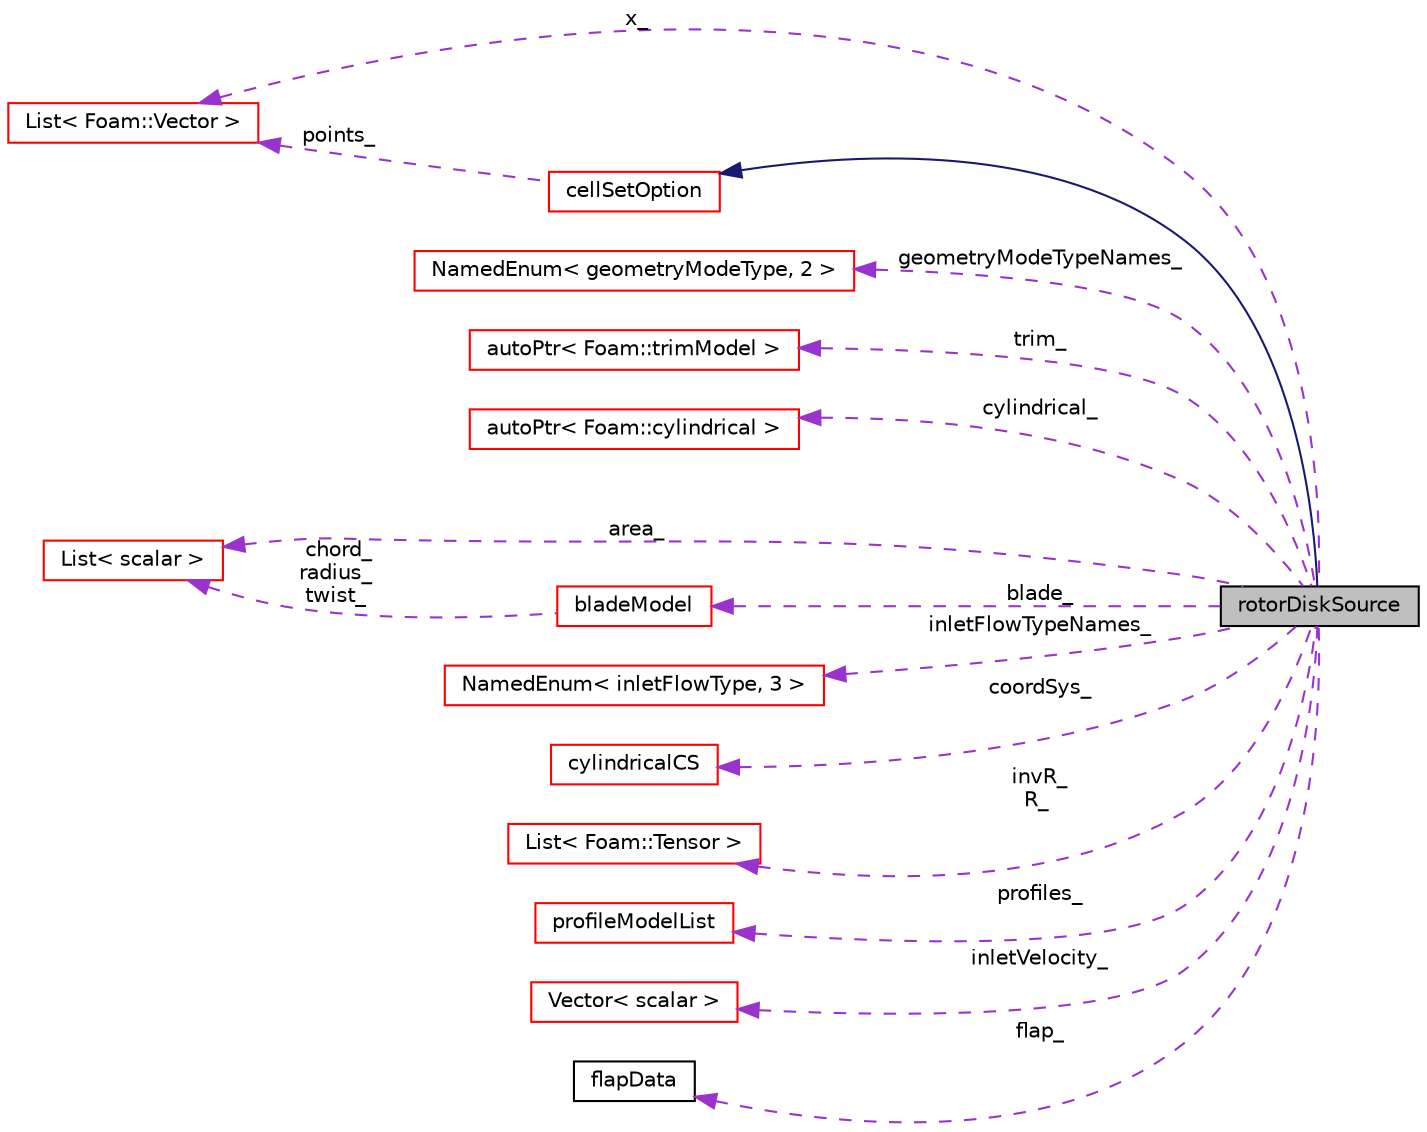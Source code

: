 digraph "rotorDiskSource"
{
  bgcolor="transparent";
  edge [fontname="Helvetica",fontsize="10",labelfontname="Helvetica",labelfontsize="10"];
  node [fontname="Helvetica",fontsize="10",shape=record];
  rankdir="LR";
  Node1 [label="rotorDiskSource",height=0.2,width=0.4,color="black", fillcolor="grey75", style="filled", fontcolor="black"];
  Node2 -> Node1 [dir="back",color="midnightblue",fontsize="10",style="solid",fontname="Helvetica"];
  Node2 [label="cellSetOption",height=0.2,width=0.4,color="red",URL="$a00222.html",tooltip="Cell-set options abtract base class. Provides a base set of controls, e.g.: "];
  Node3 -> Node2 [dir="back",color="darkorchid3",fontsize="10",style="dashed",label=" points_" ,fontname="Helvetica"];
  Node3 [label="List\< Foam::Vector \>",height=0.2,width=0.4,color="red",URL="$a01397.html"];
  Node4 -> Node1 [dir="back",color="darkorchid3",fontsize="10",style="dashed",label=" geometryModeTypeNames_" ,fontname="Helvetica"];
  Node4 [label="NamedEnum\< geometryModeType, 2 \>",height=0.2,width=0.4,color="red",URL="$a01608.html"];
  Node5 -> Node1 [dir="back",color="darkorchid3",fontsize="10",style="dashed",label=" trim_" ,fontname="Helvetica"];
  Node5 [label="autoPtr\< Foam::trimModel \>",height=0.2,width=0.4,color="red",URL="$a00084.html"];
  Node6 -> Node1 [dir="back",color="darkorchid3",fontsize="10",style="dashed",label=" cylindrical_" ,fontname="Helvetica"];
  Node6 [label="autoPtr\< Foam::cylindrical \>",height=0.2,width=0.4,color="red",URL="$a00084.html"];
  Node7 -> Node1 [dir="back",color="darkorchid3",fontsize="10",style="dashed",label=" area_" ,fontname="Helvetica"];
  Node7 [label="List\< scalar \>",height=0.2,width=0.4,color="red",URL="$a01397.html"];
  Node8 -> Node1 [dir="back",color="darkorchid3",fontsize="10",style="dashed",label=" inletFlowTypeNames_" ,fontname="Helvetica"];
  Node8 [label="NamedEnum\< inletFlowType, 3 \>",height=0.2,width=0.4,color="red",URL="$a01608.html"];
  Node3 -> Node1 [dir="back",color="darkorchid3",fontsize="10",style="dashed",label=" x_" ,fontname="Helvetica"];
  Node9 -> Node1 [dir="back",color="darkorchid3",fontsize="10",style="dashed",label=" blade_" ,fontname="Helvetica"];
  Node9 [label="bladeModel",height=0.2,width=0.4,color="red",URL="$a00133.html",tooltip="Blade model class calculates: Linear interpolated blade twist and chord based on radial position Inte..."];
  Node7 -> Node9 [dir="back",color="darkorchid3",fontsize="10",style="dashed",label=" chord_\nradius_\ntwist_" ,fontname="Helvetica"];
  Node10 -> Node1 [dir="back",color="darkorchid3",fontsize="10",style="dashed",label=" coordSys_" ,fontname="Helvetica"];
  Node10 [label="cylindricalCS",height=0.2,width=0.4,color="red",URL="$a00500.html",tooltip="Cylindrical coordinate system. "];
  Node11 -> Node1 [dir="back",color="darkorchid3",fontsize="10",style="dashed",label=" invR_\nR_" ,fontname="Helvetica"];
  Node11 [label="List\< Foam::Tensor \>",height=0.2,width=0.4,color="red",URL="$a01397.html"];
  Node12 -> Node1 [dir="back",color="darkorchid3",fontsize="10",style="dashed",label=" profiles_" ,fontname="Helvetica"];
  Node12 [label="profileModelList",height=0.2,width=0.4,color="red",URL="$a02054.html",tooltip="Base class for profile models. "];
  Node13 -> Node1 [dir="back",color="darkorchid3",fontsize="10",style="dashed",label=" inletVelocity_" ,fontname="Helvetica"];
  Node13 [label="Vector\< scalar \>",height=0.2,width=0.4,color="red",URL="$a02903.html"];
  Node14 -> Node1 [dir="back",color="darkorchid3",fontsize="10",style="dashed",label=" flap_" ,fontname="Helvetica"];
  Node14 [label="flapData",height=0.2,width=0.4,color="black",URL="$a00854.html"];
}
